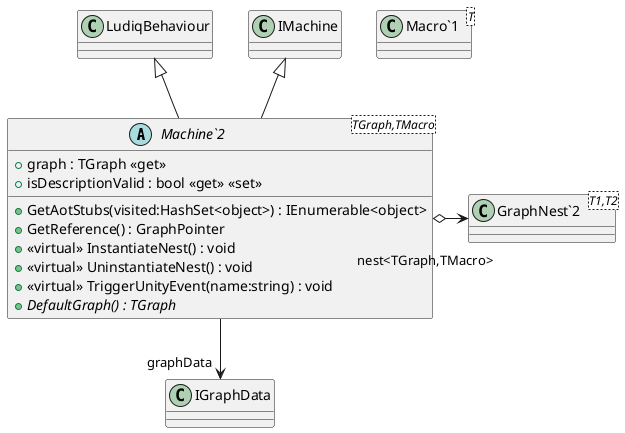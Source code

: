 @startuml
abstract class "Machine`2"<TGraph,TMacro> {
    + graph : TGraph <<get>>
    + GetAotStubs(visited:HashSet<object>) : IEnumerable<object>
    + isDescriptionValid : bool <<get>> <<set>>
    + GetReference() : GraphPointer
    + <<virtual>> InstantiateNest() : void
    + <<virtual>> UninstantiateNest() : void
    + <<virtual>> TriggerUnityEvent(name:string) : void
    + {abstract} DefaultGraph() : TGraph
}
class "Macro`1"<T> {
}
class "GraphNest`2"<T1,T2> {
}
LudiqBehaviour <|-- "Machine`2"
IMachine <|-- "Machine`2"
"Machine`2" o-> "nest<TGraph,TMacro>" "GraphNest`2"
"Machine`2" --> "graphData" IGraphData
@enduml
